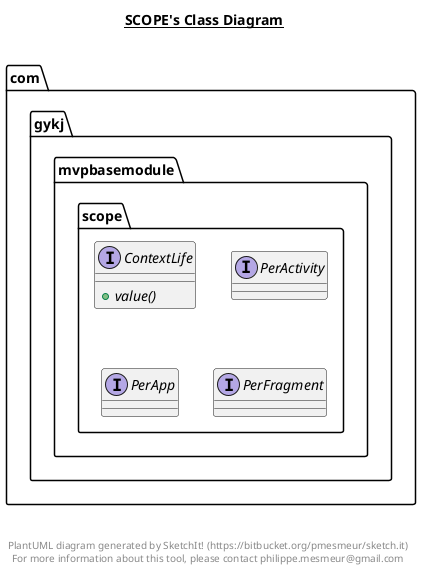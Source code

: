 @startuml

title __SCOPE's Class Diagram__\n

  namespace com.gykj.mvpbasemodule {
    namespace scope {
      interface com.gykj.mvpbasemodule.scope.ContextLife {
          {abstract} + value()
      }
    }
  }
  

  namespace com.gykj.mvpbasemodule {
    namespace scope {
      interface com.gykj.mvpbasemodule.scope.PerActivity {
      }
    }
  }
  

  namespace com.gykj.mvpbasemodule {
    namespace scope {
      interface com.gykj.mvpbasemodule.scope.PerApp {
      }
    }
  }
  

  namespace com.gykj.mvpbasemodule {
    namespace scope {
      interface com.gykj.mvpbasemodule.scope.PerFragment {
      }
    }
  }
  



right footer


PlantUML diagram generated by SketchIt! (https://bitbucket.org/pmesmeur/sketch.it)
For more information about this tool, please contact philippe.mesmeur@gmail.com
endfooter

@enduml

